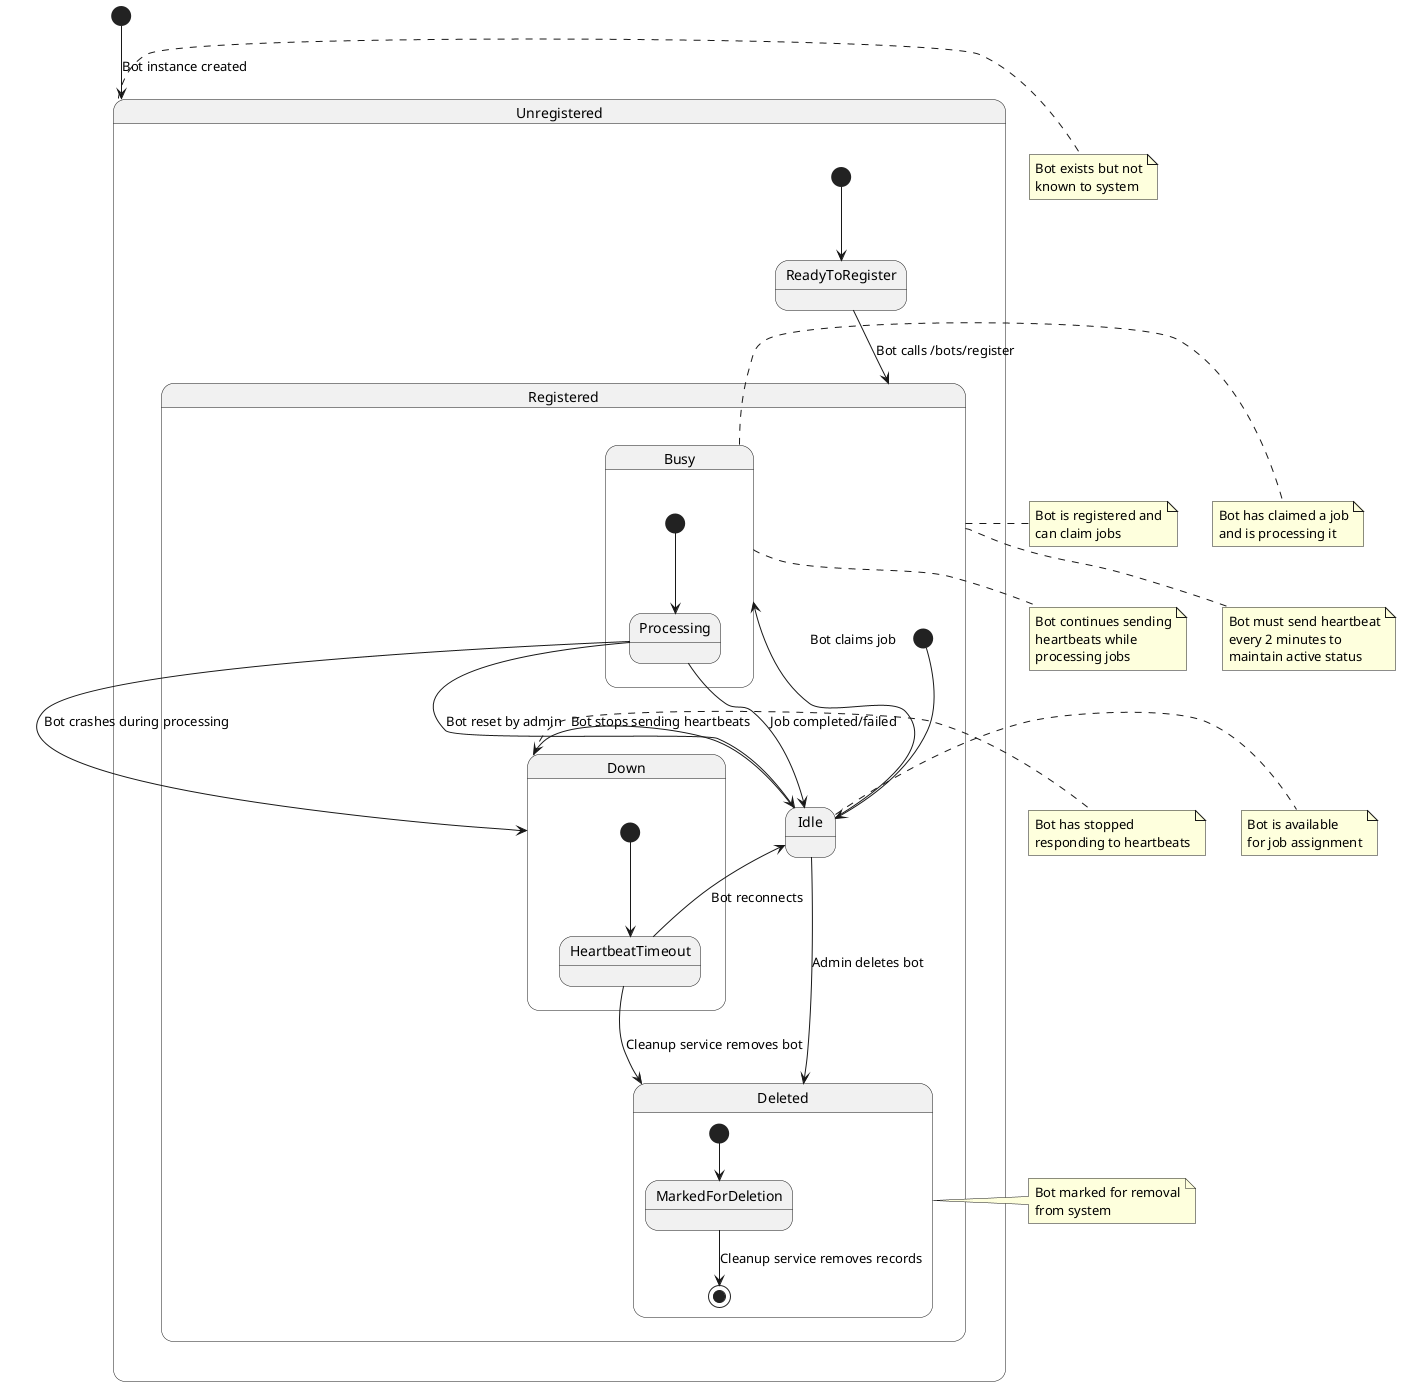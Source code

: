 @startuml Bot State Diagram

[*] --> Unregistered : Bot instance created

state Unregistered {
    [*] --> ReadyToRegister
    ReadyToRegister --> Registered : Bot calls /bots/register
}

state Registered {
    [*] --> Idle
    Idle --> Busy : Bot claims job
    Idle --> Down : Bot stops sending heartbeats
    Idle --> Deleted : Admin deletes bot
}

state Busy {
    [*] --> Processing
    Processing --> Idle : Job completed/failed
    Processing --> Down : Bot crashes during processing
    Processing --> Idle : Bot reset by admin
}

state Down {
    [*] --> HeartbeatTimeout
    HeartbeatTimeout --> Idle : Bot reconnects
    HeartbeatTimeout --> Deleted : Cleanup service removes bot
}

state Deleted {
    [*] --> MarkedForDeletion
    MarkedForDeletion --> [*] : Cleanup service removes records
}

note right of Unregistered
  Bot exists but not
  known to system
end note

note right of Registered
  Bot is registered and
  can claim jobs
end note

note right of Idle
  Bot is available
  for job assignment
end note

note right of Busy
  Bot has claimed a job
  and is processing it
end note

note right of Down
  Bot has stopped
  responding to heartbeats
end note

note right of Deleted
  Bot marked for removal
  from system
end note

' Heartbeat monitoring
note bottom of Registered
  Bot must send heartbeat
  every 2 minutes to
  maintain active status
end note

note bottom of Busy
  Bot continues sending
  heartbeats while
  processing jobs
end note

@enduml
